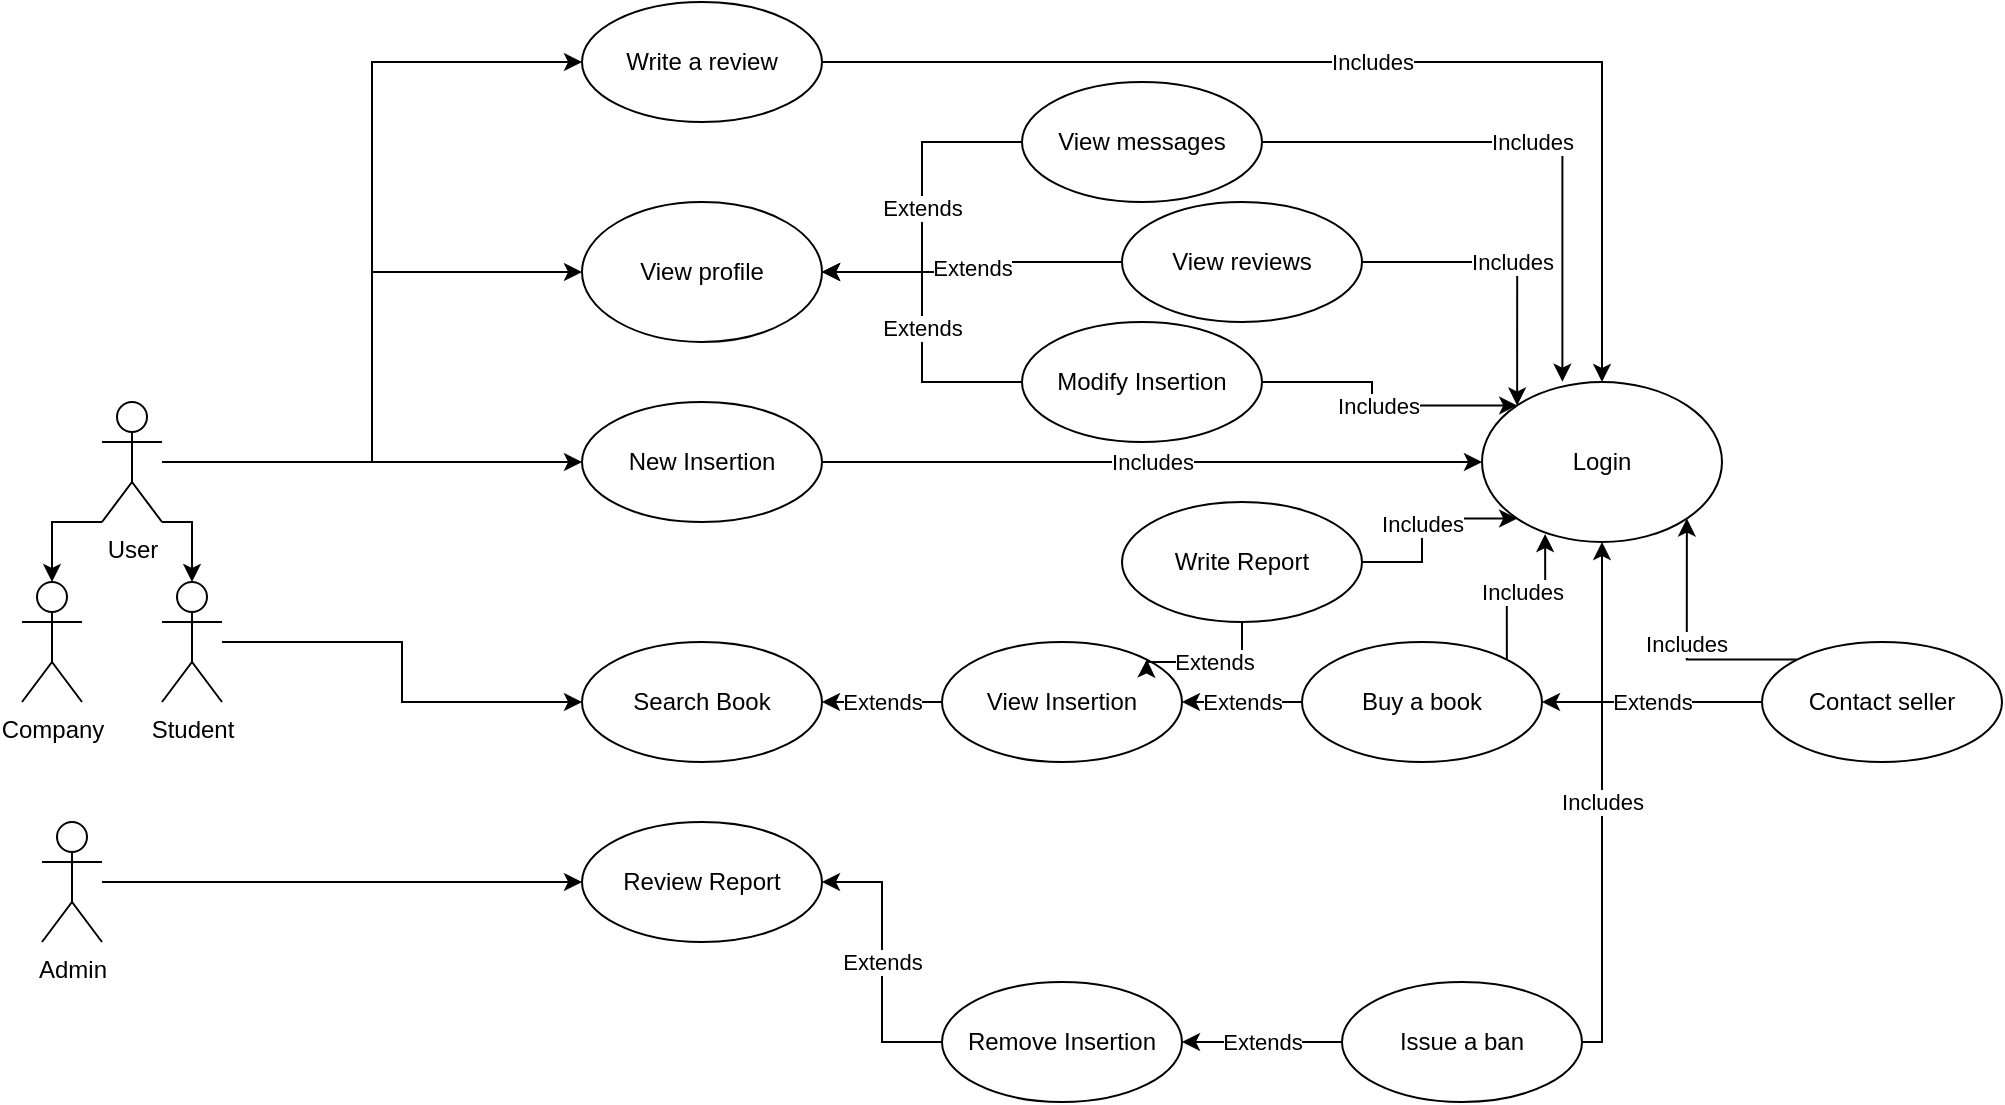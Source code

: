 <mxfile version="12.4.3" type="device" pages="1"><diagram id="9JokT55VOMTYzB1IRrTr" name="Page-1"><mxGraphModel dx="2047" dy="1793" grid="1" gridSize="10" guides="1" tooltips="1" connect="1" arrows="1" fold="1" page="1" pageScale="1" pageWidth="827" pageHeight="1169" math="0" shadow="0"><root><mxCell id="0"/><mxCell id="1" parent="0"/><mxCell id="-zklcgWljtXhd6pQpL1N-6" style="edgeStyle=orthogonalEdgeStyle;rounded=0;orthogonalLoop=1;jettySize=auto;html=1;" parent="1" source="-zklcgWljtXhd6pQpL1N-1" target="-zklcgWljtXhd6pQpL1N-5" edge="1"><mxGeometry relative="1" as="geometry"/></mxCell><mxCell id="-zklcgWljtXhd6pQpL1N-21" style="edgeStyle=orthogonalEdgeStyle;rounded=0;orthogonalLoop=1;jettySize=auto;html=1;entryX=0;entryY=0.5;entryDx=0;entryDy=0;" parent="1" source="-zklcgWljtXhd6pQpL1N-1" target="-zklcgWljtXhd6pQpL1N-19" edge="1"><mxGeometry relative="1" as="geometry"/></mxCell><mxCell id="Rg9SY9bEsn1Gz5vALaBu-7" style="edgeStyle=orthogonalEdgeStyle;rounded=0;orthogonalLoop=1;jettySize=auto;html=1;exitX=1;exitY=1;exitDx=0;exitDy=0;exitPerimeter=0;entryX=0.5;entryY=0;entryDx=0;entryDy=0;entryPerimeter=0;" edge="1" parent="1" source="-zklcgWljtXhd6pQpL1N-1" target="Rg9SY9bEsn1Gz5vALaBu-2"><mxGeometry relative="1" as="geometry"/></mxCell><mxCell id="Rg9SY9bEsn1Gz5vALaBu-8" style="edgeStyle=orthogonalEdgeStyle;rounded=0;orthogonalLoop=1;jettySize=auto;html=1;exitX=0;exitY=1;exitDx=0;exitDy=0;exitPerimeter=0;entryX=0.5;entryY=0;entryDx=0;entryDy=0;entryPerimeter=0;" edge="1" parent="1" source="-zklcgWljtXhd6pQpL1N-1" target="Rg9SY9bEsn1Gz5vALaBu-3"><mxGeometry relative="1" as="geometry"/></mxCell><mxCell id="Rg9SY9bEsn1Gz5vALaBu-19" style="edgeStyle=orthogonalEdgeStyle;rounded=0;orthogonalLoop=1;jettySize=auto;html=1;entryX=0;entryY=0.5;entryDx=0;entryDy=0;" edge="1" parent="1" source="-zklcgWljtXhd6pQpL1N-1" target="Rg9SY9bEsn1Gz5vALaBu-18"><mxGeometry relative="1" as="geometry"/></mxCell><mxCell id="-zklcgWljtXhd6pQpL1N-1" value="User" style="shape=umlActor;verticalLabelPosition=bottom;labelBackgroundColor=#ffffff;verticalAlign=top;html=1;outlineConnect=0;" parent="1" vertex="1"><mxGeometry x="50" y="170" width="30" height="60" as="geometry"/></mxCell><mxCell id="-zklcgWljtXhd6pQpL1N-13" style="edgeStyle=orthogonalEdgeStyle;rounded=0;orthogonalLoop=1;jettySize=auto;html=1;" parent="1" source="-zklcgWljtXhd6pQpL1N-2" target="-zklcgWljtXhd6pQpL1N-10" edge="1"><mxGeometry relative="1" as="geometry"/></mxCell><mxCell id="-zklcgWljtXhd6pQpL1N-2" value="Admin" style="shape=umlActor;verticalLabelPosition=bottom;labelBackgroundColor=#ffffff;verticalAlign=top;html=1;outlineConnect=0;" parent="1" vertex="1"><mxGeometry x="20" y="380" width="30" height="60" as="geometry"/></mxCell><mxCell id="-zklcgWljtXhd6pQpL1N-41" value="Includes" style="edgeStyle=orthogonalEdgeStyle;rounded=0;orthogonalLoop=1;jettySize=auto;html=1;entryX=0;entryY=0.5;entryDx=0;entryDy=0;" parent="1" source="-zklcgWljtXhd6pQpL1N-5" target="-zklcgWljtXhd6pQpL1N-17" edge="1"><mxGeometry relative="1" as="geometry"/></mxCell><mxCell id="-zklcgWljtXhd6pQpL1N-5" value="New Insertion" style="ellipse;whiteSpace=wrap;html=1;fontFamily=Helvetica;fontSize=12;fontColor=#000000;align=center;strokeColor=#000000;fillColor=#ffffff;" parent="1" vertex="1"><mxGeometry x="290" y="170" width="120" height="60" as="geometry"/></mxCell><mxCell id="-zklcgWljtXhd6pQpL1N-10" value="Review Report" style="ellipse;whiteSpace=wrap;html=1;fontFamily=Helvetica;fontSize=12;fontColor=#000000;align=center;strokeColor=#000000;fillColor=#ffffff;" parent="1" vertex="1"><mxGeometry x="290" y="380" width="120" height="60" as="geometry"/></mxCell><mxCell id="-zklcgWljtXhd6pQpL1N-22" value="Extends" style="edgeStyle=orthogonalEdgeStyle;rounded=0;orthogonalLoop=1;jettySize=auto;html=1;entryX=1;entryY=0.5;entryDx=0;entryDy=0;" parent="1" source="-zklcgWljtXhd6pQpL1N-11" target="-zklcgWljtXhd6pQpL1N-19" edge="1"><mxGeometry relative="1" as="geometry"/></mxCell><mxCell id="Rg9SY9bEsn1Gz5vALaBu-25" value="Includes" style="edgeStyle=orthogonalEdgeStyle;rounded=0;orthogonalLoop=1;jettySize=auto;html=1;entryX=0;entryY=0;entryDx=0;entryDy=0;" edge="1" parent="1" source="-zklcgWljtXhd6pQpL1N-11" target="-zklcgWljtXhd6pQpL1N-17"><mxGeometry relative="1" as="geometry"/></mxCell><mxCell id="-zklcgWljtXhd6pQpL1N-11" value="Modify Insertion" style="ellipse;whiteSpace=wrap;html=1;fontFamily=Helvetica;fontSize=12;fontColor=#000000;align=center;strokeColor=#000000;fillColor=#ffffff;" parent="1" vertex="1"><mxGeometry x="510" y="130" width="120" height="60" as="geometry"/></mxCell><mxCell id="-zklcgWljtXhd6pQpL1N-17" value="Login" style="ellipse;whiteSpace=wrap;html=1;rounded=0;" parent="1" vertex="1"><mxGeometry x="740" y="160" width="120" height="80" as="geometry"/></mxCell><mxCell id="-zklcgWljtXhd6pQpL1N-19" value="View profile" style="ellipse;whiteSpace=wrap;html=1;rounded=0;" parent="1" vertex="1"><mxGeometry x="290" y="70" width="120" height="70" as="geometry"/></mxCell><mxCell id="-zklcgWljtXhd6pQpL1N-24" value="Search Book" style="ellipse;whiteSpace=wrap;html=1;fontFamily=Helvetica;fontSize=12;fontColor=#000000;align=center;strokeColor=#000000;fillColor=#ffffff;" parent="1" vertex="1"><mxGeometry x="290" y="290" width="120" height="60" as="geometry"/></mxCell><mxCell id="-zklcgWljtXhd6pQpL1N-30" value="Extends" style="edgeStyle=orthogonalEdgeStyle;rounded=0;orthogonalLoop=1;jettySize=auto;html=1;entryX=1;entryY=0.5;entryDx=0;entryDy=0;" parent="1" source="-zklcgWljtXhd6pQpL1N-26" target="-zklcgWljtXhd6pQpL1N-24" edge="1"><mxGeometry relative="1" as="geometry"/></mxCell><mxCell id="-zklcgWljtXhd6pQpL1N-26" value="View Insertion" style="ellipse;whiteSpace=wrap;html=1;fontFamily=Helvetica;fontSize=12;fontColor=#000000;align=center;strokeColor=#000000;fillColor=#ffffff;" parent="1" vertex="1"><mxGeometry x="470" y="290" width="120" height="60" as="geometry"/></mxCell><mxCell id="-zklcgWljtXhd6pQpL1N-31" value="Extends" style="edgeStyle=orthogonalEdgeStyle;rounded=0;orthogonalLoop=1;jettySize=auto;html=1;entryX=1;entryY=0.5;entryDx=0;entryDy=0;" parent="1" source="-zklcgWljtXhd6pQpL1N-28" target="-zklcgWljtXhd6pQpL1N-26" edge="1"><mxGeometry relative="1" as="geometry"/></mxCell><mxCell id="Rg9SY9bEsn1Gz5vALaBu-14" value="Includes" style="edgeStyle=orthogonalEdgeStyle;rounded=0;orthogonalLoop=1;jettySize=auto;html=1;exitX=1;exitY=0;exitDx=0;exitDy=0;entryX=0.263;entryY=0.95;entryDx=0;entryDy=0;entryPerimeter=0;" edge="1" parent="1" source="-zklcgWljtXhd6pQpL1N-28" target="-zklcgWljtXhd6pQpL1N-17"><mxGeometry relative="1" as="geometry"/></mxCell><mxCell id="-zklcgWljtXhd6pQpL1N-28" value="Buy a book" style="ellipse;whiteSpace=wrap;html=1;fontFamily=Helvetica;fontSize=12;fontColor=#000000;align=center;strokeColor=#000000;fillColor=#ffffff;" parent="1" vertex="1"><mxGeometry x="650" y="290" width="120" height="60" as="geometry"/></mxCell><mxCell id="-zklcgWljtXhd6pQpL1N-39" value="Extends" style="edgeStyle=orthogonalEdgeStyle;rounded=0;orthogonalLoop=1;jettySize=auto;html=1;entryX=1;entryY=0.5;entryDx=0;entryDy=0;" parent="1" source="-zklcgWljtXhd6pQpL1N-35" target="-zklcgWljtXhd6pQpL1N-37" edge="1"><mxGeometry relative="1" as="geometry"/></mxCell><mxCell id="-zklcgWljtXhd6pQpL1N-40" value="Includes" style="edgeStyle=orthogonalEdgeStyle;rounded=0;orthogonalLoop=1;jettySize=auto;html=1;entryX=0.5;entryY=1;entryDx=0;entryDy=0;" parent="1" source="-zklcgWljtXhd6pQpL1N-35" target="-zklcgWljtXhd6pQpL1N-17" edge="1"><mxGeometry relative="1" as="geometry"><Array as="points"><mxPoint x="800" y="490"/></Array></mxGeometry></mxCell><mxCell id="-zklcgWljtXhd6pQpL1N-35" value="Issue a ban" style="ellipse;whiteSpace=wrap;html=1;fontFamily=Helvetica;fontSize=12;fontColor=#000000;align=center;strokeColor=#000000;fillColor=#ffffff;" parent="1" vertex="1"><mxGeometry x="670" y="460" width="120" height="60" as="geometry"/></mxCell><mxCell id="-zklcgWljtXhd6pQpL1N-38" value="Extends" style="edgeStyle=orthogonalEdgeStyle;rounded=0;orthogonalLoop=1;jettySize=auto;html=1;entryX=1;entryY=0.5;entryDx=0;entryDy=0;" parent="1" source="-zklcgWljtXhd6pQpL1N-37" target="-zklcgWljtXhd6pQpL1N-10" edge="1"><mxGeometry relative="1" as="geometry"/></mxCell><mxCell id="-zklcgWljtXhd6pQpL1N-37" value="Remove Insertion" style="ellipse;whiteSpace=wrap;html=1;fontFamily=Helvetica;fontSize=12;fontColor=#000000;align=center;strokeColor=#000000;fillColor=#ffffff;" parent="1" vertex="1"><mxGeometry x="470" y="460" width="120" height="60" as="geometry"/></mxCell><mxCell id="-zklcgWljtXhd6pQpL1N-46" value="Includes" style="edgeStyle=orthogonalEdgeStyle;rounded=0;orthogonalLoop=1;jettySize=auto;html=1;entryX=0;entryY=1;entryDx=0;entryDy=0;" parent="1" source="-zklcgWljtXhd6pQpL1N-42" target="-zklcgWljtXhd6pQpL1N-17" edge="1"><mxGeometry relative="1" as="geometry"/></mxCell><mxCell id="-zklcgWljtXhd6pQpL1N-48" value="Extends" style="edgeStyle=orthogonalEdgeStyle;rounded=0;orthogonalLoop=1;jettySize=auto;html=1;entryX=1;entryY=0;entryDx=0;entryDy=0;" parent="1" source="-zklcgWljtXhd6pQpL1N-42" target="-zklcgWljtXhd6pQpL1N-26" edge="1"><mxGeometry relative="1" as="geometry"/></mxCell><mxCell id="-zklcgWljtXhd6pQpL1N-42" value="Write Report" style="ellipse;whiteSpace=wrap;html=1;fontFamily=Helvetica;fontSize=12;fontColor=#000000;align=center;strokeColor=#000000;fillColor=#ffffff;" parent="1" vertex="1"><mxGeometry x="560" y="220" width="120" height="60" as="geometry"/></mxCell><mxCell id="Rg9SY9bEsn1Gz5vALaBu-13" style="edgeStyle=orthogonalEdgeStyle;rounded=0;orthogonalLoop=1;jettySize=auto;html=1;entryX=0;entryY=0.5;entryDx=0;entryDy=0;" edge="1" parent="1" source="Rg9SY9bEsn1Gz5vALaBu-2" target="-zklcgWljtXhd6pQpL1N-24"><mxGeometry relative="1" as="geometry"/></mxCell><mxCell id="Rg9SY9bEsn1Gz5vALaBu-2" value="Student" style="shape=umlActor;verticalLabelPosition=bottom;labelBackgroundColor=#ffffff;verticalAlign=top;html=1;" vertex="1" parent="1"><mxGeometry x="80" y="260" width="30" height="60" as="geometry"/></mxCell><mxCell id="Rg9SY9bEsn1Gz5vALaBu-3" value="Company" style="shape=umlActor;verticalLabelPosition=bottom;labelBackgroundColor=#ffffff;verticalAlign=top;html=1;" vertex="1" parent="1"><mxGeometry x="10" y="260" width="30" height="60" as="geometry"/></mxCell><mxCell id="Rg9SY9bEsn1Gz5vALaBu-16" value="Extends" style="edgeStyle=orthogonalEdgeStyle;rounded=0;orthogonalLoop=1;jettySize=auto;html=1;exitX=0;exitY=0.5;exitDx=0;exitDy=0;entryX=1;entryY=0.5;entryDx=0;entryDy=0;" edge="1" parent="1" source="Rg9SY9bEsn1Gz5vALaBu-15" target="-zklcgWljtXhd6pQpL1N-28"><mxGeometry relative="1" as="geometry"/></mxCell><mxCell id="Rg9SY9bEsn1Gz5vALaBu-17" value="Includes" style="edgeStyle=orthogonalEdgeStyle;rounded=0;orthogonalLoop=1;jettySize=auto;html=1;exitX=0;exitY=0;exitDx=0;exitDy=0;entryX=1;entryY=1;entryDx=0;entryDy=0;" edge="1" parent="1" source="Rg9SY9bEsn1Gz5vALaBu-15" target="-zklcgWljtXhd6pQpL1N-17"><mxGeometry relative="1" as="geometry"/></mxCell><mxCell id="Rg9SY9bEsn1Gz5vALaBu-15" value="Contact seller" style="ellipse;whiteSpace=wrap;html=1;fontFamily=Helvetica;fontSize=12;fontColor=#000000;align=center;strokeColor=#000000;fillColor=#ffffff;" vertex="1" parent="1"><mxGeometry x="880" y="290" width="120" height="60" as="geometry"/></mxCell><mxCell id="Rg9SY9bEsn1Gz5vALaBu-20" value="Includes" style="edgeStyle=orthogonalEdgeStyle;rounded=0;orthogonalLoop=1;jettySize=auto;html=1;entryX=0.5;entryY=0;entryDx=0;entryDy=0;" edge="1" parent="1" source="Rg9SY9bEsn1Gz5vALaBu-18" target="-zklcgWljtXhd6pQpL1N-17"><mxGeometry relative="1" as="geometry"/></mxCell><mxCell id="Rg9SY9bEsn1Gz5vALaBu-18" value="Write a review" style="ellipse;whiteSpace=wrap;html=1;fontFamily=Helvetica;fontSize=12;fontColor=#000000;align=center;strokeColor=#000000;fillColor=#ffffff;" vertex="1" parent="1"><mxGeometry x="290" y="-30" width="120" height="60" as="geometry"/></mxCell><mxCell id="Rg9SY9bEsn1Gz5vALaBu-23" value="Extends" style="edgeStyle=orthogonalEdgeStyle;rounded=0;orthogonalLoop=1;jettySize=auto;html=1;entryX=1;entryY=0.5;entryDx=0;entryDy=0;" edge="1" parent="1" source="Rg9SY9bEsn1Gz5vALaBu-21" target="-zklcgWljtXhd6pQpL1N-19"><mxGeometry relative="1" as="geometry"/></mxCell><mxCell id="Rg9SY9bEsn1Gz5vALaBu-26" value="Includes" style="edgeStyle=orthogonalEdgeStyle;rounded=0;orthogonalLoop=1;jettySize=auto;html=1;entryX=0;entryY=0;entryDx=0;entryDy=0;" edge="1" parent="1" source="Rg9SY9bEsn1Gz5vALaBu-21" target="-zklcgWljtXhd6pQpL1N-17"><mxGeometry relative="1" as="geometry"/></mxCell><mxCell id="Rg9SY9bEsn1Gz5vALaBu-21" value="View reviews" style="ellipse;whiteSpace=wrap;html=1;fontFamily=Helvetica;fontSize=12;fontColor=#000000;align=center;strokeColor=#000000;fillColor=#ffffff;" vertex="1" parent="1"><mxGeometry x="560" y="70" width="120" height="60" as="geometry"/></mxCell><mxCell id="Rg9SY9bEsn1Gz5vALaBu-24" value="Extends" style="edgeStyle=orthogonalEdgeStyle;rounded=0;orthogonalLoop=1;jettySize=auto;html=1;" edge="1" parent="1" source="Rg9SY9bEsn1Gz5vALaBu-22" target="-zklcgWljtXhd6pQpL1N-19"><mxGeometry relative="1" as="geometry"/></mxCell><mxCell id="Rg9SY9bEsn1Gz5vALaBu-27" value="Includes" style="edgeStyle=orthogonalEdgeStyle;rounded=0;orthogonalLoop=1;jettySize=auto;html=1;entryX=0.335;entryY=-0.002;entryDx=0;entryDy=0;entryPerimeter=0;" edge="1" parent="1" source="Rg9SY9bEsn1Gz5vALaBu-22" target="-zklcgWljtXhd6pQpL1N-17"><mxGeometry relative="1" as="geometry"/></mxCell><mxCell id="Rg9SY9bEsn1Gz5vALaBu-22" value="View messages" style="ellipse;whiteSpace=wrap;html=1;fontFamily=Helvetica;fontSize=12;fontColor=#000000;align=center;strokeColor=#000000;fillColor=#ffffff;" vertex="1" parent="1"><mxGeometry x="510" y="10" width="120" height="60" as="geometry"/></mxCell></root></mxGraphModel></diagram></mxfile>
